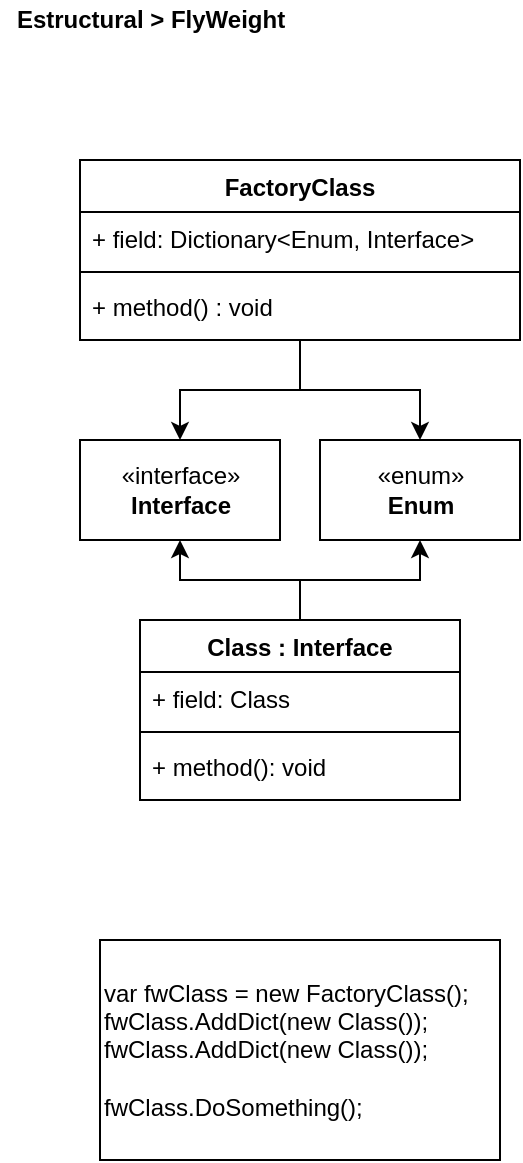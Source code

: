 <mxfile version="13.0.1" type="device"><diagram id="2dO6k6mJ6DyXyBbT0Y1m" name="Page-1"><mxGraphModel dx="1422" dy="822" grid="1" gridSize="10" guides="1" tooltips="1" connect="1" arrows="1" fold="1" page="1" pageScale="1" pageWidth="827" pageHeight="1169" math="0" shadow="0"><root><mxCell id="0"/><mxCell id="1" parent="0"/><mxCell id="jb3W8oWvL1DoOddfANbn-21" value="&lt;span&gt;var fwClass = new FactoryClass();&lt;br&gt;fwClass.AddDict(new Class());&lt;br&gt;&lt;/span&gt;fwClass.AddDict(new Class());&lt;br&gt;&lt;span&gt;&lt;br&gt;fwClass.DoSomething();&lt;br&gt;&lt;/span&gt;" style="rounded=0;whiteSpace=wrap;html=1;align=left;labelBackgroundColor=#ffffff;" parent="1" vertex="1"><mxGeometry x="50" y="470" width="200" height="110" as="geometry"/></mxCell><mxCell id="_gdt-Ls8ZpUdM3LCKQaS-1" value="&lt;b&gt;Estructural &amp;gt; FlyWeight&lt;/b&gt;" style="text;html=1;align=center;verticalAlign=middle;resizable=0;points=[];autosize=1;" parent="1" vertex="1"><mxGeometry width="150" height="20" as="geometry"/></mxCell><mxCell id="5ZHKx-4iuGjycEot-wH5-1" value="«interface»&lt;br&gt;&lt;b&gt;Interface&lt;/b&gt;" style="html=1;" parent="1" vertex="1"><mxGeometry x="40" y="220" width="100" height="50" as="geometry"/></mxCell><mxCell id="5ZHKx-4iuGjycEot-wH5-24" style="edgeStyle=orthogonalEdgeStyle;rounded=0;orthogonalLoop=1;jettySize=auto;html=1;entryX=0.5;entryY=1;entryDx=0;entryDy=0;" parent="1" source="5ZHKx-4iuGjycEot-wH5-12" target="5ZHKx-4iuGjycEot-wH5-1" edge="1"><mxGeometry relative="1" as="geometry"/></mxCell><mxCell id="UagUJRM8NwmgdEF_9Nzj-2" style="edgeStyle=orthogonalEdgeStyle;rounded=0;orthogonalLoop=1;jettySize=auto;html=1;entryX=0.5;entryY=0;entryDx=0;entryDy=0;" parent="1" source="5ZHKx-4iuGjycEot-wH5-19" target="5ZHKx-4iuGjycEot-wH5-1" edge="1"><mxGeometry relative="1" as="geometry"/></mxCell><mxCell id="biLBLqYFUYmj45Y3_SdN-3" style="edgeStyle=orthogonalEdgeStyle;rounded=0;orthogonalLoop=1;jettySize=auto;html=1;entryX=0.5;entryY=1;entryDx=0;entryDy=0;" edge="1" parent="1" source="5ZHKx-4iuGjycEot-wH5-12" target="biLBLqYFUYmj45Y3_SdN-1"><mxGeometry relative="1" as="geometry"/></mxCell><mxCell id="biLBLqYFUYmj45Y3_SdN-2" style="edgeStyle=orthogonalEdgeStyle;rounded=0;orthogonalLoop=1;jettySize=auto;html=1;entryX=0.5;entryY=0;entryDx=0;entryDy=0;" edge="1" parent="1" source="5ZHKx-4iuGjycEot-wH5-19" target="biLBLqYFUYmj45Y3_SdN-1"><mxGeometry relative="1" as="geometry"/></mxCell><mxCell id="biLBLqYFUYmj45Y3_SdN-1" value="«enum»&lt;br&gt;&lt;b&gt;Enum&lt;/b&gt;" style="html=1;" vertex="1" parent="1"><mxGeometry x="160" y="220" width="100" height="50" as="geometry"/></mxCell><mxCell id="5ZHKx-4iuGjycEot-wH5-12" value="Class : Interface" style="swimlane;fontStyle=1;align=center;verticalAlign=top;childLayout=stackLayout;horizontal=1;startSize=26;horizontalStack=0;resizeParent=1;resizeParentMax=0;resizeLast=0;collapsible=1;marginBottom=0;" parent="1" vertex="1"><mxGeometry x="70" y="310" width="160" height="90" as="geometry"/></mxCell><mxCell id="5ZHKx-4iuGjycEot-wH5-13" value="+ field: Class" style="text;strokeColor=none;fillColor=none;align=left;verticalAlign=top;spacingLeft=4;spacingRight=4;overflow=hidden;rotatable=0;points=[[0,0.5],[1,0.5]];portConstraint=eastwest;" parent="5ZHKx-4iuGjycEot-wH5-12" vertex="1"><mxGeometry y="26" width="160" height="26" as="geometry"/></mxCell><mxCell id="5ZHKx-4iuGjycEot-wH5-14" value="" style="line;strokeWidth=1;fillColor=none;align=left;verticalAlign=middle;spacingTop=-1;spacingLeft=3;spacingRight=3;rotatable=0;labelPosition=right;points=[];portConstraint=eastwest;" parent="5ZHKx-4iuGjycEot-wH5-12" vertex="1"><mxGeometry y="52" width="160" height="8" as="geometry"/></mxCell><mxCell id="5ZHKx-4iuGjycEot-wH5-15" value="+ method(): void" style="text;strokeColor=none;fillColor=none;align=left;verticalAlign=top;spacingLeft=4;spacingRight=4;overflow=hidden;rotatable=0;points=[[0,0.5],[1,0.5]];portConstraint=eastwest;" parent="5ZHKx-4iuGjycEot-wH5-12" vertex="1"><mxGeometry y="60" width="160" height="30" as="geometry"/></mxCell><mxCell id="5ZHKx-4iuGjycEot-wH5-19" value="FactoryClass" style="swimlane;fontStyle=1;align=center;verticalAlign=top;childLayout=stackLayout;horizontal=1;startSize=26;horizontalStack=0;resizeParent=1;resizeParentMax=0;resizeLast=0;collapsible=1;marginBottom=0;" parent="1" vertex="1"><mxGeometry x="40" y="80" width="220" height="90" as="geometry"/></mxCell><mxCell id="UagUJRM8NwmgdEF_9Nzj-1" value="+ field: Dictionary&lt;Enum, Interface&gt;" style="text;strokeColor=none;fillColor=none;align=left;verticalAlign=top;spacingLeft=4;spacingRight=4;overflow=hidden;rotatable=0;points=[[0,0.5],[1,0.5]];portConstraint=eastwest;" parent="5ZHKx-4iuGjycEot-wH5-19" vertex="1"><mxGeometry y="26" width="220" height="26" as="geometry"/></mxCell><mxCell id="5ZHKx-4iuGjycEot-wH5-21" value="" style="line;strokeWidth=1;fillColor=none;align=left;verticalAlign=middle;spacingTop=-1;spacingLeft=3;spacingRight=3;rotatable=0;labelPosition=right;points=[];portConstraint=eastwest;" parent="5ZHKx-4iuGjycEot-wH5-19" vertex="1"><mxGeometry y="52" width="220" height="8" as="geometry"/></mxCell><mxCell id="5ZHKx-4iuGjycEot-wH5-22" value="+ method() : void" style="text;strokeColor=none;fillColor=none;align=left;verticalAlign=top;spacingLeft=4;spacingRight=4;overflow=hidden;rotatable=0;points=[[0,0.5],[1,0.5]];portConstraint=eastwest;" parent="5ZHKx-4iuGjycEot-wH5-19" vertex="1"><mxGeometry y="60" width="220" height="30" as="geometry"/></mxCell></root></mxGraphModel></diagram></mxfile>